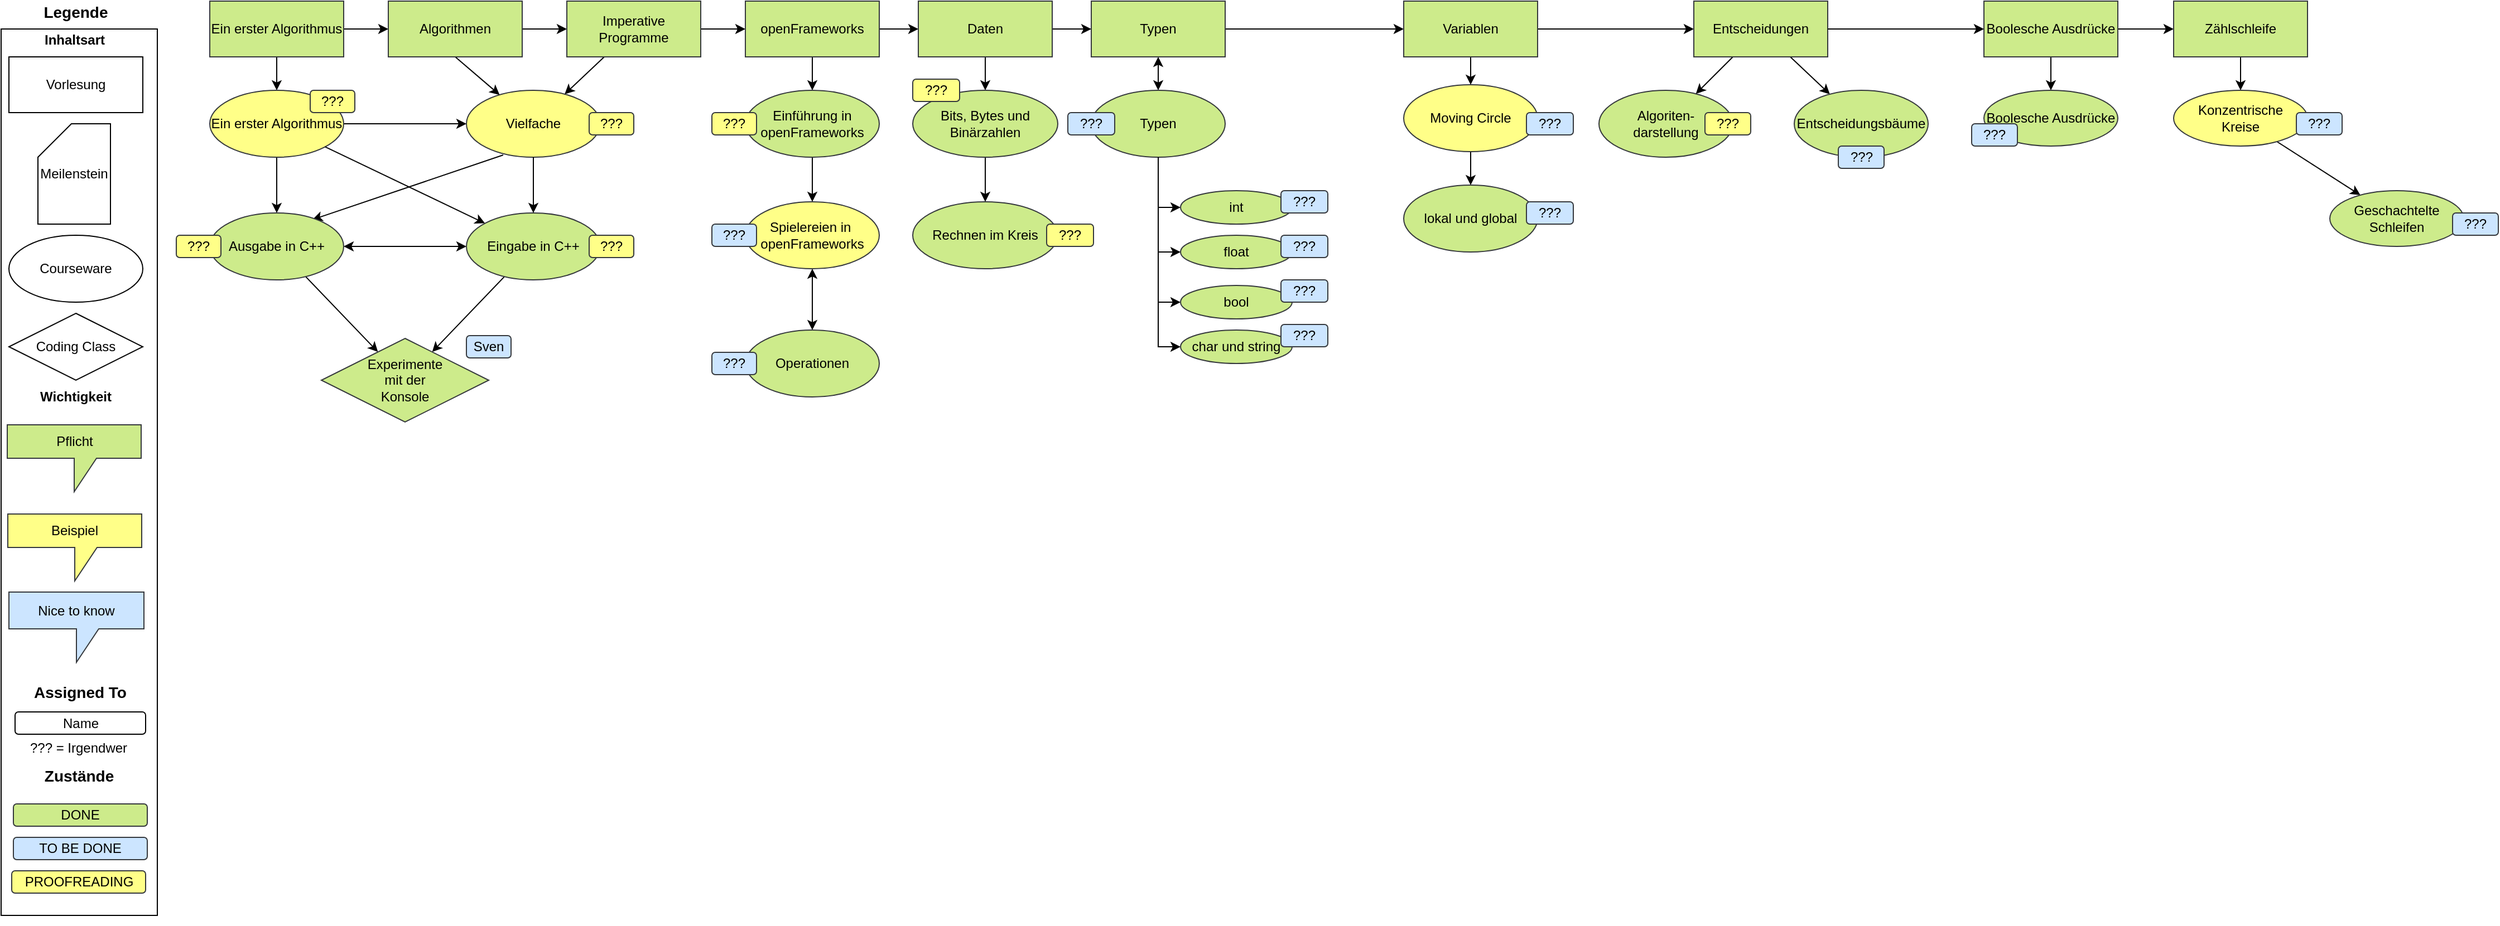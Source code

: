 <mxfile version="12.1.1" type="github" pages="1">
  <diagram id="Wyt8yrSQ3RSMpkzc1AXA" name="Page-1">
    <mxGraphModel dx="2409" dy="1204" grid="1" gridSize="10" guides="1" tooltips="1" connect="1" arrows="1" fold="1" page="1" pageScale="1" pageWidth="4681" pageHeight="3300" math="0" shadow="0">
      <root>
        <mxCell id="0"/>
        <mxCell id="1" value="Inhalte" style="" parent="0"/>
        <mxCell id="2e9VviOoSvJhzy74QU0r-17" value="" style="rounded=0;whiteSpace=wrap;html=1;fillColor=none;" parent="1" vertex="1">
          <mxGeometry x="13" y="65" width="140" height="795" as="geometry"/>
        </mxCell>
        <mxCell id="YNsSI02lV_WkkaifhmP2-2" value="Coding Class" style="rhombus;whiteSpace=wrap;html=1;" parent="1" vertex="1">
          <mxGeometry x="20" y="320" width="120" height="60" as="geometry"/>
        </mxCell>
        <mxCell id="2e9VviOoSvJhzy74QU0r-11" style="edgeStyle=none;rounded=0;comic=0;jumpStyle=none;orthogonalLoop=1;jettySize=auto;html=1;exitX=0.275;exitY=0.967;exitDx=0;exitDy=0;entryX=0.767;entryY=0.1;entryDx=0;entryDy=0;entryPerimeter=0;strokeColor=#000000;exitPerimeter=0;" parent="1" source="YNsSI02lV_WkkaifhmP2-5" target="2e9VviOoSvJhzy74QU0r-6" edge="1">
          <mxGeometry relative="1" as="geometry"/>
        </mxCell>
        <mxCell id="YNsSI02lV_WkkaifhmP2-5" value="Vielfache" style="ellipse;whiteSpace=wrap;html=1;fillColor=#ffff88;strokeColor=#36393d;" parent="1" vertex="1">
          <mxGeometry x="430" y="120" width="120" height="60" as="geometry"/>
        </mxCell>
        <mxCell id="YNsSI02lV_WkkaifhmP2-6" value="Meilenstein" style="shape=card;whiteSpace=wrap;html=1;" parent="1" vertex="1">
          <mxGeometry x="46" y="150" width="65" height="90" as="geometry"/>
        </mxCell>
        <mxCell id="YNsSI02lV_WkkaifhmP2-10" value="Name" style="rounded=1;whiteSpace=wrap;html=1;" parent="1" vertex="1">
          <mxGeometry x="25.5" y="677.5" width="117" height="20" as="geometry"/>
        </mxCell>
        <mxCell id="YNsSI02lV_WkkaifhmP2-11" value="Vorlesung" style="rounded=0;whiteSpace=wrap;html=1;" parent="1" vertex="1">
          <mxGeometry x="20" y="90" width="120" height="50" as="geometry"/>
        </mxCell>
        <mxCell id="YNsSI02lV_WkkaifhmP2-14" value="DONE" style="rounded=1;whiteSpace=wrap;html=1;fillColor=#cdeb8b;strokeColor=#36393d;" parent="1" vertex="1">
          <mxGeometry x="24" y="760" width="120" height="20" as="geometry"/>
        </mxCell>
        <mxCell id="YNsSI02lV_WkkaifhmP2-15" value="TO BE DONE" style="rounded=1;whiteSpace=wrap;html=1;fillColor=#cce5ff;strokeColor=#36393d;" parent="1" vertex="1">
          <mxGeometry x="24" y="790" width="120" height="20" as="geometry"/>
        </mxCell>
        <mxCell id="YNsSI02lV_WkkaifhmP2-16" value="PROOFREADING" style="rounded=1;whiteSpace=wrap;html=1;fillColor=#ffff88;strokeColor=#36393d;" parent="1" vertex="1">
          <mxGeometry x="22.5" y="820" width="120" height="20" as="geometry"/>
        </mxCell>
        <mxCell id="YNsSI02lV_WkkaifhmP2-20" style="edgeStyle=orthogonalEdgeStyle;rounded=0;orthogonalLoop=1;jettySize=auto;html=1;exitX=0.5;exitY=1;exitDx=0;exitDy=0;entryX=0.5;entryY=0;entryDx=0;entryDy=0;jumpStyle=arc;comic=0;" parent="1" source="YNsSI02lV_WkkaifhmP2-17" target="YNsSI02lV_WkkaifhmP2-18" edge="1">
          <mxGeometry relative="1" as="geometry"/>
        </mxCell>
        <mxCell id="YNsSI02lV_WkkaifhmP2-23" style="edgeStyle=orthogonalEdgeStyle;rounded=0;orthogonalLoop=1;jettySize=auto;html=1;exitX=1;exitY=0.5;exitDx=0;exitDy=0;entryX=0;entryY=0.5;entryDx=0;entryDy=0;" parent="1" source="YNsSI02lV_WkkaifhmP2-17" target="YNsSI02lV_WkkaifhmP2-21" edge="1">
          <mxGeometry relative="1" as="geometry"/>
        </mxCell>
        <mxCell id="YNsSI02lV_WkkaifhmP2-17" value="Ein erster Algorithmus" style="rounded=0;whiteSpace=wrap;html=1;fillColor=#cdeb8b;strokeColor=#36393d;" parent="1" vertex="1">
          <mxGeometry x="200" y="40" width="120" height="50" as="geometry"/>
        </mxCell>
        <mxCell id="2e9VviOoSvJhzy74QU0r-10" style="rounded=0;comic=0;jumpStyle=none;orthogonalLoop=1;jettySize=auto;html=1;exitX=0.5;exitY=1;exitDx=0;exitDy=0;strokeColor=#000000;" parent="1" source="YNsSI02lV_WkkaifhmP2-18" target="2e9VviOoSvJhzy74QU0r-6" edge="1">
          <mxGeometry relative="1" as="geometry"/>
        </mxCell>
        <mxCell id="2e9VviOoSvJhzy74QU0r-15" style="edgeStyle=none;rounded=0;comic=0;jumpStyle=none;orthogonalLoop=1;jettySize=auto;html=1;exitX=1;exitY=0.5;exitDx=0;exitDy=0;entryX=0;entryY=0.5;entryDx=0;entryDy=0;strokeColor=#000000;fillColor=#f8cecc;" parent="1" source="YNsSI02lV_WkkaifhmP2-18" target="YNsSI02lV_WkkaifhmP2-5" edge="1">
          <mxGeometry relative="1" as="geometry"/>
        </mxCell>
        <mxCell id="YNsSI02lV_WkkaifhmP2-18" value="Ein erster Algorithmus" style="ellipse;whiteSpace=wrap;html=1;fillColor=#ffff88;strokeColor=#36393d;" parent="1" vertex="1">
          <mxGeometry x="200" y="120" width="120" height="60" as="geometry"/>
        </mxCell>
        <mxCell id="B_I8aT1JAoUhAAaeeT8g-25" style="edgeStyle=none;rounded=0;orthogonalLoop=1;jettySize=auto;html=1;exitX=0.5;exitY=1;exitDx=0;exitDy=0;" parent="1" source="YNsSI02lV_WkkaifhmP2-21" target="YNsSI02lV_WkkaifhmP2-5" edge="1">
          <mxGeometry relative="1" as="geometry"/>
        </mxCell>
        <mxCell id="B_I8aT1JAoUhAAaeeT8g-27" value="" style="edgeStyle=none;rounded=0;orthogonalLoop=1;jettySize=auto;html=1;" parent="1" source="YNsSI02lV_WkkaifhmP2-21" target="B_I8aT1JAoUhAAaeeT8g-26" edge="1">
          <mxGeometry relative="1" as="geometry"/>
        </mxCell>
        <mxCell id="YNsSI02lV_WkkaifhmP2-21" value="Algorithmen" style="rounded=0;whiteSpace=wrap;html=1;fillColor=#cdeb8b;strokeColor=#36393d;" parent="1" vertex="1">
          <mxGeometry x="360" y="40" width="120" height="50" as="geometry"/>
        </mxCell>
        <mxCell id="B_I8aT1JAoUhAAaeeT8g-62" value="" style="edgeStyle=none;rounded=0;orthogonalLoop=1;jettySize=auto;html=1;startArrow=classic;startFill=1;" parent="1" source="2e9VviOoSvJhzy74QU0r-6" target="B_I8aT1JAoUhAAaeeT8g-4" edge="1">
          <mxGeometry relative="1" as="geometry">
            <mxPoint x="400" y="260" as="targetPoint"/>
          </mxGeometry>
        </mxCell>
        <mxCell id="wF4mP8w9-cqMa2zVFERf-13" style="edgeStyle=none;rounded=0;orthogonalLoop=1;jettySize=auto;html=1;" edge="1" parent="1" source="2e9VviOoSvJhzy74QU0r-6" target="wF4mP8w9-cqMa2zVFERf-1">
          <mxGeometry relative="1" as="geometry"/>
        </mxCell>
        <mxCell id="2e9VviOoSvJhzy74QU0r-6" value="Ausgabe in C++" style="ellipse;whiteSpace=wrap;html=1;fillColor=#cdeb8b;strokeColor=#36393d;" parent="1" vertex="1">
          <mxGeometry x="200" y="230" width="120" height="60" as="geometry"/>
        </mxCell>
        <mxCell id="2e9VviOoSvJhzy74QU0r-12" value="Courseware" style="ellipse;whiteSpace=wrap;html=1;" parent="1" vertex="1">
          <mxGeometry x="20" y="250" width="120" height="60" as="geometry"/>
        </mxCell>
        <mxCell id="2e9VviOoSvJhzy74QU0r-18" value="&lt;b&gt;&lt;font style=&quot;font-size: 14px&quot;&gt;Legende&lt;/font&gt;&lt;/b&gt;" style="text;html=1;strokeColor=none;fillColor=none;align=center;verticalAlign=middle;whiteSpace=wrap;rounded=0;" parent="1" vertex="1">
          <mxGeometry x="50" y="40" width="60" height="20" as="geometry"/>
        </mxCell>
        <mxCell id="2e9VviOoSvJhzy74QU0r-19" value="&lt;b&gt;&lt;font style=&quot;font-size: 14px&quot;&gt;Zustände&lt;/font&gt;&lt;/b&gt;" style="text;html=1;strokeColor=none;fillColor=none;align=center;verticalAlign=middle;whiteSpace=wrap;rounded=0;" parent="1" vertex="1">
          <mxGeometry x="52.5" y="725" width="60" height="20" as="geometry"/>
        </mxCell>
        <mxCell id="2e9VviOoSvJhzy74QU0r-21" value="&lt;b&gt;&lt;font style=&quot;font-size: 14px&quot;&gt;Assigned To&lt;/font&gt;&lt;/b&gt;" style="text;html=1;strokeColor=none;fillColor=none;align=center;verticalAlign=middle;whiteSpace=wrap;rounded=0;" parent="1" vertex="1">
          <mxGeometry x="24" y="650" width="120" height="20" as="geometry"/>
        </mxCell>
        <mxCell id="2e9VviOoSvJhzy74QU0r-28" value="??? = Irgendwer" style="text;html=1;strokeColor=none;fillColor=none;align=center;verticalAlign=middle;whiteSpace=wrap;rounded=0;" parent="1" vertex="1">
          <mxGeometry x="24" y="700" width="117" height="20" as="geometry"/>
        </mxCell>
        <mxCell id="Tgc2R-9lb7ekBUgRPGqR-1" value="&lt;b&gt;Wichtigkeit&lt;/b&gt;" style="text;html=1;strokeColor=none;fillColor=none;align=center;verticalAlign=middle;whiteSpace=wrap;rounded=0;" parent="1" vertex="1">
          <mxGeometry x="50" y="385" width="60" height="20" as="geometry"/>
        </mxCell>
        <mxCell id="oYj94LS83K9F-aLHHSQ7-1" value="Pflicht" style="shape=callout;whiteSpace=wrap;html=1;perimeter=calloutPerimeter;fillColor=#cdeb8b;strokeColor=#36393d;" parent="1" vertex="1">
          <mxGeometry x="18.5" y="420" width="120" height="60" as="geometry"/>
        </mxCell>
        <mxCell id="oYj94LS83K9F-aLHHSQ7-2" value="Beispiel" style="shape=callout;whiteSpace=wrap;html=1;perimeter=calloutPerimeter;fillColor=#ffff88;strokeColor=#36393d;" parent="1" vertex="1">
          <mxGeometry x="19" y="500" width="120" height="60" as="geometry"/>
        </mxCell>
        <mxCell id="oYj94LS83K9F-aLHHSQ7-5" value="Nice to know" style="shape=callout;whiteSpace=wrap;html=1;perimeter=calloutPerimeter;fillColor=#cce5ff;strokeColor=#36393d;" parent="1" vertex="1">
          <mxGeometry x="20" y="570" width="121" height="63" as="geometry"/>
        </mxCell>
        <mxCell id="oYj94LS83K9F-aLHHSQ7-6" value="&lt;b&gt;Inhaltsart&lt;/b&gt;" style="text;html=1;strokeColor=none;fillColor=none;align=center;verticalAlign=middle;whiteSpace=wrap;rounded=0;" parent="1" vertex="1">
          <mxGeometry x="58.5" y="65" width="40" height="20" as="geometry"/>
        </mxCell>
        <mxCell id="wF4mP8w9-cqMa2zVFERf-14" style="edgeStyle=none;rounded=0;orthogonalLoop=1;jettySize=auto;html=1;" edge="1" parent="1" source="B_I8aT1JAoUhAAaeeT8g-4" target="wF4mP8w9-cqMa2zVFERf-1">
          <mxGeometry relative="1" as="geometry"/>
        </mxCell>
        <mxCell id="B_I8aT1JAoUhAAaeeT8g-4" value="Eingabe in C++" style="ellipse;whiteSpace=wrap;html=1;fillColor=#cdeb8b;strokeColor=#36393d;" parent="1" vertex="1">
          <mxGeometry x="430" y="230" width="120" height="60" as="geometry"/>
        </mxCell>
        <mxCell id="B_I8aT1JAoUhAAaeeT8g-13" style="edgeStyle=none;rounded=0;orthogonalLoop=1;jettySize=auto;html=1;" parent="1" source="YNsSI02lV_WkkaifhmP2-5" target="B_I8aT1JAoUhAAaeeT8g-4" edge="1">
          <mxGeometry relative="1" as="geometry">
            <mxPoint x="420" y="182" as="sourcePoint"/>
            <mxPoint x="420" y="230" as="targetPoint"/>
          </mxGeometry>
        </mxCell>
        <mxCell id="B_I8aT1JAoUhAAaeeT8g-14" style="rounded=0;orthogonalLoop=1;jettySize=auto;html=1;" parent="1" source="YNsSI02lV_WkkaifhmP2-18" target="B_I8aT1JAoUhAAaeeT8g-4" edge="1">
          <mxGeometry relative="1" as="geometry">
            <mxPoint x="260" y="180" as="sourcePoint"/>
            <mxPoint x="377.574" y="238.787" as="targetPoint"/>
          </mxGeometry>
        </mxCell>
        <mxCell id="B_I8aT1JAoUhAAaeeT8g-22" style="edgeStyle=none;rounded=0;orthogonalLoop=1;jettySize=auto;html=1;exitX=0.5;exitY=1;exitDx=0;exitDy=0;" parent="1" source="2e9VviOoSvJhzy74QU0r-17" target="2e9VviOoSvJhzy74QU0r-17" edge="1">
          <mxGeometry relative="1" as="geometry"/>
        </mxCell>
        <mxCell id="B_I8aT1JAoUhAAaeeT8g-30" style="edgeStyle=none;rounded=0;orthogonalLoop=1;jettySize=auto;html=1;" parent="1" source="B_I8aT1JAoUhAAaeeT8g-26" target="YNsSI02lV_WkkaifhmP2-5" edge="1">
          <mxGeometry relative="1" as="geometry"/>
        </mxCell>
        <mxCell id="B_I8aT1JAoUhAAaeeT8g-33" value="" style="edgeStyle=none;rounded=0;orthogonalLoop=1;jettySize=auto;html=1;" parent="1" source="B_I8aT1JAoUhAAaeeT8g-26" target="B_I8aT1JAoUhAAaeeT8g-32" edge="1">
          <mxGeometry relative="1" as="geometry"/>
        </mxCell>
        <mxCell id="B_I8aT1JAoUhAAaeeT8g-26" value="Imperative Programme" style="rounded=0;whiteSpace=wrap;html=1;fillColor=#cdeb8b;strokeColor=#36393d;" parent="1" vertex="1">
          <mxGeometry x="520" y="40" width="120" height="50" as="geometry"/>
        </mxCell>
        <mxCell id="B_I8aT1JAoUhAAaeeT8g-35" value="" style="edgeStyle=none;rounded=0;orthogonalLoop=1;jettySize=auto;html=1;" parent="1" source="B_I8aT1JAoUhAAaeeT8g-32" target="B_I8aT1JAoUhAAaeeT8g-34" edge="1">
          <mxGeometry relative="1" as="geometry"/>
        </mxCell>
        <mxCell id="B_I8aT1JAoUhAAaeeT8g-75" value="" style="edgeStyle=none;rounded=0;orthogonalLoop=1;jettySize=auto;html=1;startArrow=none;startFill=0;" parent="1" source="B_I8aT1JAoUhAAaeeT8g-32" target="B_I8aT1JAoUhAAaeeT8g-74" edge="1">
          <mxGeometry relative="1" as="geometry"/>
        </mxCell>
        <mxCell id="B_I8aT1JAoUhAAaeeT8g-32" value="openFrameworks" style="rounded=0;whiteSpace=wrap;html=1;fillColor=#cdeb8b;strokeColor=#36393d;" parent="1" vertex="1">
          <mxGeometry x="680" y="40" width="120" height="50" as="geometry"/>
        </mxCell>
        <mxCell id="B_I8aT1JAoUhAAaeeT8g-38" value="" style="edgeStyle=none;rounded=0;orthogonalLoop=1;jettySize=auto;html=1;" parent="1" source="B_I8aT1JAoUhAAaeeT8g-34" target="B_I8aT1JAoUhAAaeeT8g-73" edge="1">
          <mxGeometry relative="1" as="geometry">
            <mxPoint x="740" y="220" as="targetPoint"/>
          </mxGeometry>
        </mxCell>
        <mxCell id="B_I8aT1JAoUhAAaeeT8g-34" value="Einführung in openFrameworks" style="ellipse;whiteSpace=wrap;html=1;fillColor=#cdeb8b;strokeColor=#36393d;" parent="1" vertex="1">
          <mxGeometry x="680" y="120" width="120" height="60" as="geometry"/>
        </mxCell>
        <mxCell id="B_I8aT1JAoUhAAaeeT8g-59" value="" style="edgeStyle=none;rounded=0;orthogonalLoop=1;jettySize=auto;html=1;startArrow=classic;startFill=1;" parent="1" source="B_I8aT1JAoUhAAaeeT8g-40" edge="1">
          <mxGeometry relative="1" as="geometry">
            <mxPoint x="740" y="280" as="targetPoint"/>
          </mxGeometry>
        </mxCell>
        <mxCell id="B_I8aT1JAoUhAAaeeT8g-40" value="Operationen" style="ellipse;whiteSpace=wrap;html=1;fillColor=#cdeb8b;strokeColor=#36393d;" parent="1" vertex="1">
          <mxGeometry x="680" y="335" width="120" height="60" as="geometry"/>
        </mxCell>
        <mxCell id="B_I8aT1JAoUhAAaeeT8g-67" value="" style="edgeStyle=none;rounded=0;orthogonalLoop=1;jettySize=auto;html=1;startArrow=classic;startFill=1;" parent="1" source="B_I8aT1JAoUhAAaeeT8g-54" target="B_I8aT1JAoUhAAaeeT8g-66" edge="1">
          <mxGeometry relative="1" as="geometry"/>
        </mxCell>
        <mxCell id="B_I8aT1JAoUhAAaeeT8g-125" value="" style="edgeStyle=orthogonalEdgeStyle;rounded=0;orthogonalLoop=1;jettySize=auto;html=1;startArrow=none;startFill=0;" parent="1" source="B_I8aT1JAoUhAAaeeT8g-54" target="B_I8aT1JAoUhAAaeeT8g-118" edge="1">
          <mxGeometry relative="1" as="geometry"/>
        </mxCell>
        <mxCell id="B_I8aT1JAoUhAAaeeT8g-54" value="Typen" style="rounded=0;whiteSpace=wrap;html=1;fillColor=#cdeb8b;strokeColor=#36393d;" parent="1" vertex="1">
          <mxGeometry x="990" y="40" width="120" height="50" as="geometry"/>
        </mxCell>
        <mxCell id="B_I8aT1JAoUhAAaeeT8g-97" value="" style="edgeStyle=orthogonalEdgeStyle;rounded=0;orthogonalLoop=1;jettySize=auto;html=1;startArrow=none;startFill=0;entryX=0;entryY=0.5;entryDx=0;entryDy=0;" parent="1" source="B_I8aT1JAoUhAAaeeT8g-66" target="B_I8aT1JAoUhAAaeeT8g-91" edge="1">
          <mxGeometry relative="1" as="geometry">
            <Array as="points">
              <mxPoint x="1050" y="225"/>
            </Array>
          </mxGeometry>
        </mxCell>
        <mxCell id="B_I8aT1JAoUhAAaeeT8g-99" style="edgeStyle=orthogonalEdgeStyle;rounded=0;orthogonalLoop=1;jettySize=auto;html=1;entryX=0;entryY=0.5;entryDx=0;entryDy=0;startArrow=none;startFill=0;" parent="1" source="B_I8aT1JAoUhAAaeeT8g-66" target="B_I8aT1JAoUhAAaeeT8g-94" edge="1">
          <mxGeometry relative="1" as="geometry"/>
        </mxCell>
        <mxCell id="B_I8aT1JAoUhAAaeeT8g-100" style="edgeStyle=orthogonalEdgeStyle;rounded=0;orthogonalLoop=1;jettySize=auto;html=1;entryX=0;entryY=0.5;entryDx=0;entryDy=0;startArrow=none;startFill=0;" parent="1" source="B_I8aT1JAoUhAAaeeT8g-66" target="B_I8aT1JAoUhAAaeeT8g-93" edge="1">
          <mxGeometry relative="1" as="geometry"/>
        </mxCell>
        <mxCell id="B_I8aT1JAoUhAAaeeT8g-66" value="Typen" style="ellipse;whiteSpace=wrap;html=1;fillColor=#cdeb8b;strokeColor=#36393d;" parent="1" vertex="1">
          <mxGeometry x="990" y="120" width="120" height="60" as="geometry"/>
        </mxCell>
        <mxCell id="B_I8aT1JAoUhAAaeeT8g-73" value="Spielereien in&amp;nbsp; openFrameworks" style="ellipse;whiteSpace=wrap;html=1;fillColor=#ffff88;strokeColor=#36393d;" parent="1" vertex="1">
          <mxGeometry x="680" y="220" width="120" height="60" as="geometry"/>
        </mxCell>
        <mxCell id="B_I8aT1JAoUhAAaeeT8g-76" value="" style="edgeStyle=none;rounded=0;orthogonalLoop=1;jettySize=auto;html=1;startArrow=none;startFill=0;" parent="1" source="B_I8aT1JAoUhAAaeeT8g-74" target="B_I8aT1JAoUhAAaeeT8g-54" edge="1">
          <mxGeometry relative="1" as="geometry"/>
        </mxCell>
        <mxCell id="B_I8aT1JAoUhAAaeeT8g-83" value="" style="edgeStyle=none;rounded=0;orthogonalLoop=1;jettySize=auto;html=1;startArrow=none;startFill=0;" parent="1" source="B_I8aT1JAoUhAAaeeT8g-74" target="B_I8aT1JAoUhAAaeeT8g-82" edge="1">
          <mxGeometry relative="1" as="geometry"/>
        </mxCell>
        <mxCell id="B_I8aT1JAoUhAAaeeT8g-74" value="Daten" style="rounded=0;whiteSpace=wrap;html=1;fillColor=#cdeb8b;strokeColor=#36393d;" parent="1" vertex="1">
          <mxGeometry x="835" y="40" width="120" height="50" as="geometry"/>
        </mxCell>
        <mxCell id="B_I8aT1JAoUhAAaeeT8g-108" value="" style="edgeStyle=orthogonalEdgeStyle;rounded=0;orthogonalLoop=1;jettySize=auto;html=1;startArrow=none;startFill=0;" parent="1" source="B_I8aT1JAoUhAAaeeT8g-82" target="B_I8aT1JAoUhAAaeeT8g-107" edge="1">
          <mxGeometry relative="1" as="geometry"/>
        </mxCell>
        <mxCell id="B_I8aT1JAoUhAAaeeT8g-82" value="Bits, Bytes und Binärzahlen" style="ellipse;whiteSpace=wrap;html=1;fillColor=#cdeb8b;strokeColor=#36393d;" parent="1" vertex="1">
          <mxGeometry x="830" y="120" width="130" height="60" as="geometry"/>
        </mxCell>
        <mxCell id="B_I8aT1JAoUhAAaeeT8g-91" value="int" style="ellipse;whiteSpace=wrap;html=1;fillColor=#cdeb8b;strokeColor=#36393d;" parent="1" vertex="1">
          <mxGeometry x="1070" y="210" width="100" height="30" as="geometry"/>
        </mxCell>
        <mxCell id="B_I8aT1JAoUhAAaeeT8g-92" value="float" style="ellipse;whiteSpace=wrap;html=1;fillColor=#cdeb8b;strokeColor=#36393d;" parent="1" vertex="1">
          <mxGeometry x="1070" y="250" width="100" height="30" as="geometry"/>
        </mxCell>
        <mxCell id="B_I8aT1JAoUhAAaeeT8g-93" value="char und string" style="ellipse;whiteSpace=wrap;html=1;fillColor=#cdeb8b;strokeColor=#36393d;" parent="1" vertex="1">
          <mxGeometry x="1070" y="335" width="100" height="30" as="geometry"/>
        </mxCell>
        <mxCell id="B_I8aT1JAoUhAAaeeT8g-94" value="bool" style="ellipse;whiteSpace=wrap;html=1;fillColor=#cdeb8b;strokeColor=#36393d;" parent="1" vertex="1">
          <mxGeometry x="1070" y="295" width="100" height="30" as="geometry"/>
        </mxCell>
        <mxCell id="B_I8aT1JAoUhAAaeeT8g-98" value="" style="edgeStyle=orthogonalEdgeStyle;rounded=0;orthogonalLoop=1;jettySize=auto;html=1;startArrow=none;startFill=0;" parent="1" source="B_I8aT1JAoUhAAaeeT8g-66" target="B_I8aT1JAoUhAAaeeT8g-92" edge="1">
          <mxGeometry relative="1" as="geometry">
            <mxPoint x="1060" y="190" as="sourcePoint"/>
            <mxPoint x="1080" y="235" as="targetPoint"/>
            <Array as="points">
              <mxPoint x="1050" y="265"/>
            </Array>
          </mxGeometry>
        </mxCell>
        <mxCell id="B_I8aT1JAoUhAAaeeT8g-107" value="Rechnen im Kreis" style="ellipse;whiteSpace=wrap;html=1;fillColor=#cdeb8b;strokeColor=#36393d;" parent="1" vertex="1">
          <mxGeometry x="830" y="220" width="130" height="60" as="geometry"/>
        </mxCell>
        <mxCell id="B_I8aT1JAoUhAAaeeT8g-109" value="Algoriten-&lt;br&gt;darstellung" style="ellipse;whiteSpace=wrap;html=1;fillColor=#cdeb8b;strokeColor=#36393d;" parent="1" vertex="1">
          <mxGeometry x="1445" y="120" width="120" height="60" as="geometry"/>
        </mxCell>
        <mxCell id="B_I8aT1JAoUhAAaeeT8g-123" value="" style="edgeStyle=orthogonalEdgeStyle;rounded=0;orthogonalLoop=1;jettySize=auto;html=1;startArrow=none;startFill=0;" parent="1" source="B_I8aT1JAoUhAAaeeT8g-118" target="B_I8aT1JAoUhAAaeeT8g-122" edge="1">
          <mxGeometry relative="1" as="geometry"/>
        </mxCell>
        <mxCell id="B_I8aT1JAoUhAAaeeT8g-147" value="" style="edgeStyle=orthogonalEdgeStyle;rounded=0;orthogonalLoop=1;jettySize=auto;html=1;startArrow=none;startFill=0;" parent="1" source="B_I8aT1JAoUhAAaeeT8g-118" target="B_I8aT1JAoUhAAaeeT8g-137" edge="1">
          <mxGeometry relative="1" as="geometry"/>
        </mxCell>
        <mxCell id="B_I8aT1JAoUhAAaeeT8g-118" value="Variablen" style="rounded=0;whiteSpace=wrap;html=1;fillColor=#cdeb8b;strokeColor=#36393d;" parent="1" vertex="1">
          <mxGeometry x="1270" y="40" width="120" height="50" as="geometry"/>
        </mxCell>
        <mxCell id="B_I8aT1JAoUhAAaeeT8g-129" value="" style="edgeStyle=orthogonalEdgeStyle;rounded=0;orthogonalLoop=1;jettySize=auto;html=1;startArrow=none;startFill=0;" parent="1" source="B_I8aT1JAoUhAAaeeT8g-122" target="B_I8aT1JAoUhAAaeeT8g-128" edge="1">
          <mxGeometry relative="1" as="geometry"/>
        </mxCell>
        <mxCell id="B_I8aT1JAoUhAAaeeT8g-122" value="Moving Circle" style="ellipse;whiteSpace=wrap;html=1;fillColor=#ffff88;strokeColor=#36393d;" parent="1" vertex="1">
          <mxGeometry x="1270" y="115" width="120" height="60" as="geometry"/>
        </mxCell>
        <mxCell id="B_I8aT1JAoUhAAaeeT8g-128" value="lokal und global" style="ellipse;whiteSpace=wrap;html=1;fillColor=#cdeb8b;strokeColor=#36393d;" parent="1" vertex="1">
          <mxGeometry x="1270" y="205" width="120" height="60" as="geometry"/>
        </mxCell>
        <mxCell id="B_I8aT1JAoUhAAaeeT8g-145" value="" style="edgeStyle=orthogonalEdgeStyle;rounded=0;orthogonalLoop=1;jettySize=auto;html=1;startArrow=none;startFill=0;" parent="1" source="B_I8aT1JAoUhAAaeeT8g-134" target="B_I8aT1JAoUhAAaeeT8g-141" edge="1">
          <mxGeometry relative="1" as="geometry"/>
        </mxCell>
        <mxCell id="B_I8aT1JAoUhAAaeeT8g-139" value="" style="rounded=0;orthogonalLoop=1;jettySize=auto;html=1;startArrow=none;startFill=0;" parent="1" source="B_I8aT1JAoUhAAaeeT8g-137" target="B_I8aT1JAoUhAAaeeT8g-109" edge="1">
          <mxGeometry relative="1" as="geometry"/>
        </mxCell>
        <mxCell id="B_I8aT1JAoUhAAaeeT8g-141" value="Boolesche Ausdrücke" style="ellipse;whiteSpace=wrap;html=1;fillColor=#cdeb8b;strokeColor=#36393d;" parent="1" vertex="1">
          <mxGeometry x="1790" y="120" width="120" height="50" as="geometry"/>
        </mxCell>
        <mxCell id="wF4mP8w9-cqMa2zVFERf-21" style="edgeStyle=none;rounded=0;orthogonalLoop=1;jettySize=auto;html=1;" edge="1" parent="1" source="B_I8aT1JAoUhAAaeeT8g-137" target="wF4mP8w9-cqMa2zVFERf-19">
          <mxGeometry relative="1" as="geometry"/>
        </mxCell>
        <mxCell id="B_I8aT1JAoUhAAaeeT8g-137" value="Entscheidungen" style="rounded=0;whiteSpace=wrap;html=1;fillColor=#cdeb8b;strokeColor=#36393d;" parent="1" vertex="1">
          <mxGeometry x="1530" y="40" width="120" height="50" as="geometry"/>
        </mxCell>
        <mxCell id="wF4mP8w9-cqMa2zVFERf-18" value="" style="edgeStyle=none;rounded=0;orthogonalLoop=1;jettySize=auto;html=1;" edge="1" parent="1" source="B_I8aT1JAoUhAAaeeT8g-134" target="wF4mP8w9-cqMa2zVFERf-17">
          <mxGeometry relative="1" as="geometry"/>
        </mxCell>
        <mxCell id="B_I8aT1JAoUhAAaeeT8g-134" value="Boolesche Ausdrücke" style="rounded=0;whiteSpace=wrap;html=1;fillColor=#cdeb8b;strokeColor=#36393d;" parent="1" vertex="1">
          <mxGeometry x="1790" y="40" width="120" height="50" as="geometry"/>
        </mxCell>
        <mxCell id="B_I8aT1JAoUhAAaeeT8g-148" value="" style="edgeStyle=orthogonalEdgeStyle;rounded=0;orthogonalLoop=1;jettySize=auto;html=1;startArrow=none;startFill=0;" parent="1" source="B_I8aT1JAoUhAAaeeT8g-137" target="B_I8aT1JAoUhAAaeeT8g-134" edge="1">
          <mxGeometry relative="1" as="geometry">
            <mxPoint x="1590" y="65.333" as="sourcePoint"/>
            <mxPoint x="1902.5" y="125" as="targetPoint"/>
          </mxGeometry>
        </mxCell>
        <mxCell id="wF4mP8w9-cqMa2zVFERf-1" value="Experimente&lt;br&gt;mit der &lt;br&gt;Konsole" style="rhombus;whiteSpace=wrap;html=1;fillColor=#cdeb8b;strokeColor=#36393d;" vertex="1" parent="1">
          <mxGeometry x="300" y="342.5" width="150" height="75" as="geometry"/>
        </mxCell>
        <mxCell id="wF4mP8w9-cqMa2zVFERf-16" style="edgeStyle=none;rounded=0;orthogonalLoop=1;jettySize=auto;html=1;exitX=0.5;exitY=1;exitDx=0;exitDy=0;" edge="1" parent="1" source="wF4mP8w9-cqMa2zVFERf-1" target="wF4mP8w9-cqMa2zVFERf-1">
          <mxGeometry relative="1" as="geometry"/>
        </mxCell>
        <mxCell id="wF4mP8w9-cqMa2zVFERf-28" value="" style="edgeStyle=none;rounded=0;orthogonalLoop=1;jettySize=auto;html=1;" edge="1" parent="1" source="wF4mP8w9-cqMa2zVFERf-17" target="wF4mP8w9-cqMa2zVFERf-29">
          <mxGeometry relative="1" as="geometry">
            <mxPoint x="2020" y="120.0" as="targetPoint"/>
          </mxGeometry>
        </mxCell>
        <mxCell id="wF4mP8w9-cqMa2zVFERf-17" value="Zählschleife" style="rounded=0;whiteSpace=wrap;html=1;fillColor=#cdeb8b;strokeColor=#36393d;" vertex="1" parent="1">
          <mxGeometry x="1960" y="40" width="120" height="50" as="geometry"/>
        </mxCell>
        <mxCell id="wF4mP8w9-cqMa2zVFERf-19" value="Entscheidungsbäume" style="ellipse;whiteSpace=wrap;html=1;fillColor=#cdeb8b;strokeColor=#36393d;" vertex="1" parent="1">
          <mxGeometry x="1620" y="120" width="120" height="60" as="geometry"/>
        </mxCell>
        <mxCell id="wF4mP8w9-cqMa2zVFERf-22" value="???" style="rounded=1;whiteSpace=wrap;html=1;fillColor=#cce5ff;strokeColor=#36393d;" vertex="1" parent="1">
          <mxGeometry x="1659.5" y="170" width="41" height="20" as="geometry"/>
        </mxCell>
        <mxCell id="wF4mP8w9-cqMa2zVFERf-35" value="" style="edgeStyle=none;rounded=0;orthogonalLoop=1;jettySize=auto;html=1;" edge="1" parent="1" source="wF4mP8w9-cqMa2zVFERf-29" target="wF4mP8w9-cqMa2zVFERf-34">
          <mxGeometry relative="1" as="geometry"/>
        </mxCell>
        <mxCell id="wF4mP8w9-cqMa2zVFERf-29" value="Konzentrische&lt;br&gt;Kreise" style="ellipse;whiteSpace=wrap;html=1;fillColor=#ffff88;strokeColor=#36393d;" vertex="1" parent="1">
          <mxGeometry x="1960" y="120" width="120" height="50" as="geometry"/>
        </mxCell>
        <mxCell id="wF4mP8w9-cqMa2zVFERf-34" value="Geschachtelte Schleifen" style="ellipse;whiteSpace=wrap;html=1;fillColor=#cdeb8b;strokeColor=#36393d;" vertex="1" parent="1">
          <mxGeometry x="2100" y="210" width="120" height="50" as="geometry"/>
        </mxCell>
        <mxCell id="FTDDd-owseV0-7RKEGn8-1" value="Assigned" style="" parent="0"/>
        <mxCell id="FTDDd-owseV0-7RKEGn8-4" value="&lt;div&gt;???&lt;/div&gt;" style="rounded=1;whiteSpace=wrap;html=1;fillColor=#ffff88;strokeColor=#36393d;" parent="FTDDd-owseV0-7RKEGn8-1" vertex="1">
          <mxGeometry x="540" y="140" width="40" height="20" as="geometry"/>
        </mxCell>
        <mxCell id="Srz_F0b2qAnOa-qPsFeJ-2" value="???" style="rounded=1;whiteSpace=wrap;html=1;fillColor=#ffff88;strokeColor=#36393d;" parent="FTDDd-owseV0-7RKEGn8-1" vertex="1">
          <mxGeometry x="170" y="250" width="40" height="20" as="geometry"/>
        </mxCell>
        <mxCell id="Srz_F0b2qAnOa-qPsFeJ-3" value="???" style="rounded=1;whiteSpace=wrap;html=1;fillColor=#ffff88;strokeColor=#36393d;" parent="FTDDd-owseV0-7RKEGn8-1" vertex="1">
          <mxGeometry x="290" y="120" width="40" height="20" as="geometry"/>
        </mxCell>
        <mxCell id="B_I8aT1JAoUhAAaeeT8g-8" value="???" style="rounded=1;whiteSpace=wrap;html=1;fillColor=#ffff88;strokeColor=#36393d;" parent="FTDDd-owseV0-7RKEGn8-1" vertex="1">
          <mxGeometry x="540" y="250" width="40" height="20" as="geometry"/>
        </mxCell>
        <mxCell id="B_I8aT1JAoUhAAaeeT8g-36" value="???" style="rounded=1;whiteSpace=wrap;html=1;fillColor=#ffff88;strokeColor=#36393d;" parent="FTDDd-owseV0-7RKEGn8-1" vertex="1">
          <mxGeometry x="650" y="140" width="40" height="20" as="geometry"/>
        </mxCell>
        <mxCell id="B_I8aT1JAoUhAAaeeT8g-39" value="???" style="rounded=1;whiteSpace=wrap;html=1;fillColor=#cce5ff;strokeColor=#36393d;" parent="FTDDd-owseV0-7RKEGn8-1" vertex="1">
          <mxGeometry x="650" y="240" width="40" height="20" as="geometry"/>
        </mxCell>
        <mxCell id="B_I8aT1JAoUhAAaeeT8g-42" value="???" style="rounded=1;whiteSpace=wrap;html=1;fillColor=#cce5ff;strokeColor=#36393d;" parent="FTDDd-owseV0-7RKEGn8-1" vertex="1">
          <mxGeometry x="650" y="355" width="40" height="20" as="geometry"/>
        </mxCell>
        <mxCell id="B_I8aT1JAoUhAAaeeT8g-77" value="???" style="rounded=1;whiteSpace=wrap;html=1;fillColor=#cce5ff;strokeColor=#36393d;" parent="FTDDd-owseV0-7RKEGn8-1" vertex="1">
          <mxGeometry x="969" y="140" width="42" height="20" as="geometry"/>
        </mxCell>
        <mxCell id="B_I8aT1JAoUhAAaeeT8g-81" value="???" style="rounded=1;whiteSpace=wrap;html=1;fillColor=#ffff88;strokeColor=#36393d;" parent="FTDDd-owseV0-7RKEGn8-1" vertex="1">
          <mxGeometry x="830" y="110" width="42" height="20" as="geometry"/>
        </mxCell>
        <mxCell id="B_I8aT1JAoUhAAaeeT8g-101" value="???" style="rounded=1;whiteSpace=wrap;html=1;fillColor=#cce5ff;strokeColor=#36393d;" parent="FTDDd-owseV0-7RKEGn8-1" vertex="1">
          <mxGeometry x="1160" y="210" width="42" height="20" as="geometry"/>
        </mxCell>
        <mxCell id="B_I8aT1JAoUhAAaeeT8g-103" value="???" style="rounded=1;whiteSpace=wrap;html=1;fillColor=#cce5ff;strokeColor=#36393d;" parent="FTDDd-owseV0-7RKEGn8-1" vertex="1">
          <mxGeometry x="1160" y="250" width="42" height="20" as="geometry"/>
        </mxCell>
        <mxCell id="B_I8aT1JAoUhAAaeeT8g-104" value="???" style="rounded=1;whiteSpace=wrap;html=1;fillColor=#cce5ff;strokeColor=#36393d;" parent="FTDDd-owseV0-7RKEGn8-1" vertex="1">
          <mxGeometry x="1160" y="290" width="42" height="20" as="geometry"/>
        </mxCell>
        <mxCell id="B_I8aT1JAoUhAAaeeT8g-105" value="???" style="rounded=1;whiteSpace=wrap;html=1;fillColor=#cce5ff;strokeColor=#36393d;" parent="FTDDd-owseV0-7RKEGn8-1" vertex="1">
          <mxGeometry x="1160" y="330" width="42" height="20" as="geometry"/>
        </mxCell>
        <mxCell id="B_I8aT1JAoUhAAaeeT8g-111" value="???" style="rounded=1;whiteSpace=wrap;html=1;fillColor=#ffff88;strokeColor=#36393d;" parent="FTDDd-owseV0-7RKEGn8-1" vertex="1">
          <mxGeometry x="950" y="240" width="42" height="20" as="geometry"/>
        </mxCell>
        <mxCell id="B_I8aT1JAoUhAAaeeT8g-112" value="???" style="rounded=1;whiteSpace=wrap;html=1;fillColor=#ffff88;strokeColor=#36393d;" parent="FTDDd-owseV0-7RKEGn8-1" vertex="1">
          <mxGeometry x="1540" y="140" width="41" height="20" as="geometry"/>
        </mxCell>
        <mxCell id="B_I8aT1JAoUhAAaeeT8g-126" value="???" style="rounded=1;whiteSpace=wrap;html=1;fillColor=#cce5ff;strokeColor=#36393d;" parent="FTDDd-owseV0-7RKEGn8-1" vertex="1">
          <mxGeometry x="1380" y="140" width="42" height="20" as="geometry"/>
        </mxCell>
        <mxCell id="B_I8aT1JAoUhAAaeeT8g-132" value="???" style="rounded=1;whiteSpace=wrap;html=1;fillColor=#cce5ff;strokeColor=#36393d;" parent="FTDDd-owseV0-7RKEGn8-1" vertex="1">
          <mxGeometry x="1380" y="220" width="42" height="20" as="geometry"/>
        </mxCell>
        <mxCell id="B_I8aT1JAoUhAAaeeT8g-142" value="???" style="rounded=1;whiteSpace=wrap;html=1;fillColor=#cce5ff;strokeColor=#36393d;" parent="FTDDd-owseV0-7RKEGn8-1" vertex="1">
          <mxGeometry x="1779" y="150" width="41" height="20" as="geometry"/>
        </mxCell>
        <mxCell id="wF4mP8w9-cqMa2zVFERf-8" value="Sven" style="rounded=1;whiteSpace=wrap;html=1;fillColor=#cce5ff;strokeColor=#36393d;" vertex="1" parent="FTDDd-owseV0-7RKEGn8-1">
          <mxGeometry x="430" y="340" width="40" height="20" as="geometry"/>
        </mxCell>
        <mxCell id="wF4mP8w9-cqMa2zVFERf-32" value="???" style="rounded=1;whiteSpace=wrap;html=1;fillColor=#cce5ff;strokeColor=#36393d;" vertex="1" parent="FTDDd-owseV0-7RKEGn8-1">
          <mxGeometry x="2070" y="140" width="41" height="20" as="geometry"/>
        </mxCell>
        <mxCell id="wF4mP8w9-cqMa2zVFERf-36" value="???" style="rounded=1;whiteSpace=wrap;html=1;fillColor=#cce5ff;strokeColor=#36393d;" vertex="1" parent="FTDDd-owseV0-7RKEGn8-1">
          <mxGeometry x="2210" y="230" width="41" height="20" as="geometry"/>
        </mxCell>
        <mxCell id="B_I8aT1JAoUhAAaeeT8g-41" value="Courseware IDs" parent="0" visible="0"/>
        <mxCell id="B_I8aT1JAoUhAAaeeT8g-44" value="34361" style="text;html=1;strokeColor=none;fillColor=none;align=center;verticalAlign=middle;whiteSpace=wrap;rounded=0;" parent="B_I8aT1JAoUhAAaeeT8g-41" vertex="1">
          <mxGeometry x="290" y="100" width="40" height="20" as="geometry"/>
        </mxCell>
        <mxCell id="B_I8aT1JAoUhAAaeeT8g-46" value="34748" style="text;html=1;strokeColor=none;fillColor=none;align=center;verticalAlign=middle;whiteSpace=wrap;rounded=0;" parent="B_I8aT1JAoUhAAaeeT8g-41" vertex="1">
          <mxGeometry x="170" y="270" width="40" height="20" as="geometry"/>
        </mxCell>
        <mxCell id="B_I8aT1JAoUhAAaeeT8g-47" value="34368" style="text;html=1;strokeColor=none;fillColor=none;align=center;verticalAlign=middle;whiteSpace=wrap;rounded=0;" parent="B_I8aT1JAoUhAAaeeT8g-41" vertex="1">
          <mxGeometry x="540" y="160" width="40" height="20" as="geometry"/>
        </mxCell>
        <mxCell id="B_I8aT1JAoUhAAaeeT8g-48" value="34929" style="text;html=1;strokeColor=none;fillColor=none;align=center;verticalAlign=middle;whiteSpace=wrap;rounded=0;" parent="B_I8aT1JAoUhAAaeeT8g-41" vertex="1">
          <mxGeometry x="540" y="270" width="40" height="20" as="geometry"/>
        </mxCell>
        <mxCell id="B_I8aT1JAoUhAAaeeT8g-49" value="34989" style="text;html=1;strokeColor=none;fillColor=none;align=center;verticalAlign=middle;whiteSpace=wrap;rounded=0;" parent="B_I8aT1JAoUhAAaeeT8g-41" vertex="1">
          <mxGeometry x="650" y="160" width="40" height="20" as="geometry"/>
        </mxCell>
        <mxCell id="B_I8aT1JAoUhAAaeeT8g-50" value="34937" style="text;html=1;strokeColor=none;fillColor=none;align=center;verticalAlign=middle;whiteSpace=wrap;rounded=0;" parent="B_I8aT1JAoUhAAaeeT8g-41" vertex="1">
          <mxGeometry x="650" y="260" width="40" height="20" as="geometry"/>
        </mxCell>
        <mxCell id="B_I8aT1JAoUhAAaeeT8g-51" style="edgeStyle=none;rounded=0;orthogonalLoop=1;jettySize=auto;html=1;exitX=0.5;exitY=1;exitDx=0;exitDy=0;" parent="B_I8aT1JAoUhAAaeeT8g-41" source="B_I8aT1JAoUhAAaeeT8g-50" target="B_I8aT1JAoUhAAaeeT8g-50" edge="1">
          <mxGeometry relative="1" as="geometry"/>
        </mxCell>
        <mxCell id="B_I8aT1JAoUhAAaeeT8g-84" value="34754" style="text;html=1;strokeColor=none;fillColor=none;align=center;verticalAlign=middle;whiteSpace=wrap;rounded=0;" parent="B_I8aT1JAoUhAAaeeT8g-41" vertex="1">
          <mxGeometry x="830" y="90" width="40" height="20" as="geometry"/>
        </mxCell>
        <mxCell id="B_I8aT1JAoUhAAaeeT8g-87" value="35801" style="text;html=1;strokeColor=none;fillColor=none;align=center;verticalAlign=middle;whiteSpace=wrap;rounded=0;" parent="B_I8aT1JAoUhAAaeeT8g-41" vertex="1">
          <mxGeometry x="970" y="160" width="40" height="20" as="geometry"/>
        </mxCell>
        <mxCell id="B_I8aT1JAoUhAAaeeT8g-89" value="35803" style="text;html=1;strokeColor=none;fillColor=none;align=center;verticalAlign=middle;whiteSpace=wrap;rounded=0;" parent="B_I8aT1JAoUhAAaeeT8g-41" vertex="1">
          <mxGeometry x="650" y="380" width="40" height="20" as="geometry"/>
        </mxCell>
        <mxCell id="B_I8aT1JAoUhAAaeeT8g-113" value="35005" style="text;html=1;strokeColor=none;fillColor=none;align=center;verticalAlign=middle;whiteSpace=wrap;rounded=0;" parent="B_I8aT1JAoUhAAaeeT8g-41" vertex="1">
          <mxGeometry x="950" y="260" width="40" height="20" as="geometry"/>
        </mxCell>
        <mxCell id="B_I8aT1JAoUhAAaeeT8g-114" value="35808" style="text;html=1;strokeColor=none;fillColor=none;align=center;verticalAlign=middle;whiteSpace=wrap;rounded=0;" parent="B_I8aT1JAoUhAAaeeT8g-41" vertex="1">
          <mxGeometry x="1210" y="330" width="40" height="20" as="geometry"/>
        </mxCell>
        <mxCell id="B_I8aT1JAoUhAAaeeT8g-115" value="35807" style="text;html=1;strokeColor=none;fillColor=none;align=center;verticalAlign=middle;whiteSpace=wrap;rounded=0;" parent="B_I8aT1JAoUhAAaeeT8g-41" vertex="1">
          <mxGeometry x="1210" y="290" width="40" height="20" as="geometry"/>
        </mxCell>
        <mxCell id="B_I8aT1JAoUhAAaeeT8g-116" value="35806" style="text;html=1;strokeColor=none;fillColor=none;align=center;verticalAlign=middle;whiteSpace=wrap;rounded=0;" parent="B_I8aT1JAoUhAAaeeT8g-41" vertex="1">
          <mxGeometry x="1210" y="250" width="40" height="20" as="geometry"/>
        </mxCell>
        <mxCell id="B_I8aT1JAoUhAAaeeT8g-117" value="35805&lt;br&gt;" style="text;html=1;strokeColor=none;fillColor=none;align=center;verticalAlign=middle;whiteSpace=wrap;rounded=0;" parent="B_I8aT1JAoUhAAaeeT8g-41" vertex="1">
          <mxGeometry x="1210" y="210" width="40" height="20" as="geometry"/>
        </mxCell>
        <mxCell id="B_I8aT1JAoUhAAaeeT8g-127" value="35809" style="text;html=1;strokeColor=none;fillColor=none;align=center;verticalAlign=middle;whiteSpace=wrap;rounded=0;" parent="B_I8aT1JAoUhAAaeeT8g-41" vertex="1">
          <mxGeometry x="1380" y="160" width="40" height="20" as="geometry"/>
        </mxCell>
        <mxCell id="B_I8aT1JAoUhAAaeeT8g-133" value="?????" style="text;html=1;strokeColor=none;fillColor=none;align=center;verticalAlign=middle;whiteSpace=wrap;rounded=0;" parent="B_I8aT1JAoUhAAaeeT8g-41" vertex="1">
          <mxGeometry x="1390" y="240" width="40" height="20" as="geometry"/>
        </mxCell>
        <mxCell id="B_I8aT1JAoUhAAaeeT8g-140" value="35028" style="text;html=1;strokeColor=none;fillColor=none;align=center;verticalAlign=middle;whiteSpace=wrap;rounded=0;" parent="B_I8aT1JAoUhAAaeeT8g-41" vertex="1">
          <mxGeometry x="1586.667" y="160" width="40" height="20" as="geometry"/>
        </mxCell>
        <mxCell id="B_I8aT1JAoUhAAaeeT8g-144" value="?????" style="text;html=1;strokeColor=none;fillColor=none;align=center;verticalAlign=middle;whiteSpace=wrap;rounded=0;" parent="B_I8aT1JAoUhAAaeeT8g-41" vertex="1">
          <mxGeometry x="1780.667" y="170" width="40" height="20" as="geometry"/>
        </mxCell>
        <mxCell id="B_I8aT1JAoUhAAaeeT8g-149" style="edgeStyle=orthogonalEdgeStyle;rounded=0;orthogonalLoop=1;jettySize=auto;html=1;startArrow=none;startFill=0;" parent="B_I8aT1JAoUhAAaeeT8g-41" source="B_I8aT1JAoUhAAaeeT8g-141" target="B_I8aT1JAoUhAAaeeT8g-94" edge="1">
          <mxGeometry relative="1" as="geometry">
            <Array as="points">
              <mxPoint x="1740" y="310"/>
            </Array>
          </mxGeometry>
        </mxCell>
      </root>
    </mxGraphModel>
  </diagram>
</mxfile>
